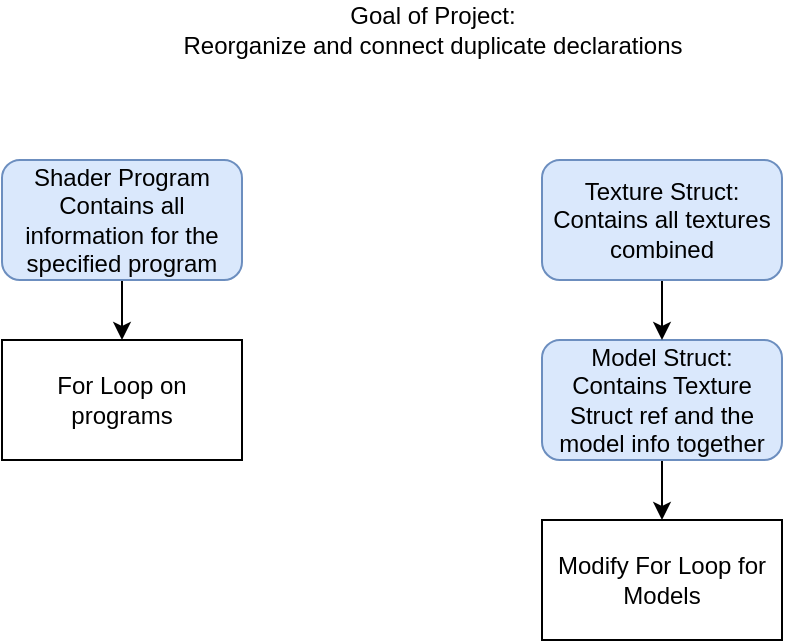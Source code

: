 <mxfile version="13.0.0" type="device"><diagram id="Ews5uYQ1seHuJaZlVwIF" name="Page-1"><mxGraphModel dx="526" dy="593" grid="1" gridSize="10" guides="1" tooltips="1" connect="1" arrows="1" fold="1" page="1" pageScale="1" pageWidth="850" pageHeight="1100" math="0" shadow="0"><root><mxCell id="0"/><mxCell id="1" parent="0"/><mxCell id="aQ7lQZjXR29n2Ty8kbSO-6" style="edgeStyle=orthogonalEdgeStyle;rounded=0;orthogonalLoop=1;jettySize=auto;html=1;" parent="1" source="aQ7lQZjXR29n2Ty8kbSO-4" target="aQ7lQZjXR29n2Ty8kbSO-5" edge="1"><mxGeometry relative="1" as="geometry"/></mxCell><mxCell id="aQ7lQZjXR29n2Ty8kbSO-4" value="Shader Program&lt;br&gt;Contains all information for the specified program" style="rounded=1;whiteSpace=wrap;html=1;fillColor=#dae8fc;strokeColor=#6c8ebf;" parent="1" vertex="1"><mxGeometry x="180" y="230" width="120" height="60" as="geometry"/></mxCell><mxCell id="aQ7lQZjXR29n2Ty8kbSO-5" value="For Loop on programs" style="rounded=0;whiteSpace=wrap;html=1;" parent="1" vertex="1"><mxGeometry x="180" y="320" width="120" height="60" as="geometry"/></mxCell><mxCell id="yF2MNkdNUyWvWFayhw1R-8" style="edgeStyle=orthogonalEdgeStyle;rounded=0;orthogonalLoop=1;jettySize=auto;html=1;" parent="1" source="yF2MNkdNUyWvWFayhw1R-3" target="yF2MNkdNUyWvWFayhw1R-7" edge="1"><mxGeometry relative="1" as="geometry"/></mxCell><mxCell id="yF2MNkdNUyWvWFayhw1R-3" value="Model Struct: Contains Texture Struct ref and the model info together" style="rounded=1;whiteSpace=wrap;html=1;fillColor=#dae8fc;strokeColor=#6c8ebf;" parent="1" vertex="1"><mxGeometry x="450" y="320" width="120" height="60" as="geometry"/></mxCell><mxCell id="yF2MNkdNUyWvWFayhw1R-9" style="edgeStyle=orthogonalEdgeStyle;rounded=0;orthogonalLoop=1;jettySize=auto;html=1;exitX=0.5;exitY=1;exitDx=0;exitDy=0;" parent="1" source="yF2MNkdNUyWvWFayhw1R-4" target="yF2MNkdNUyWvWFayhw1R-3" edge="1"><mxGeometry relative="1" as="geometry"/></mxCell><mxCell id="yF2MNkdNUyWvWFayhw1R-4" value="&lt;span&gt;Texture Struct: Contains all textures combined&lt;/span&gt;" style="rounded=1;whiteSpace=wrap;html=1;fillColor=#dae8fc;strokeColor=#6c8ebf;" parent="1" vertex="1"><mxGeometry x="450" y="230" width="120" height="60" as="geometry"/></mxCell><mxCell id="yF2MNkdNUyWvWFayhw1R-5" value="Goal of Project:&lt;br&gt;Reorganize and connect duplicate declarations" style="text;html=1;align=center;verticalAlign=middle;resizable=0;points=[];autosize=1;" parent="1" vertex="1"><mxGeometry x="260" y="150" width="270" height="30" as="geometry"/></mxCell><mxCell id="yF2MNkdNUyWvWFayhw1R-7" value="Modify For Loop for Models" style="rounded=0;whiteSpace=wrap;html=1;" parent="1" vertex="1"><mxGeometry x="450" y="410" width="120" height="60" as="geometry"/></mxCell></root></mxGraphModel></diagram></mxfile>